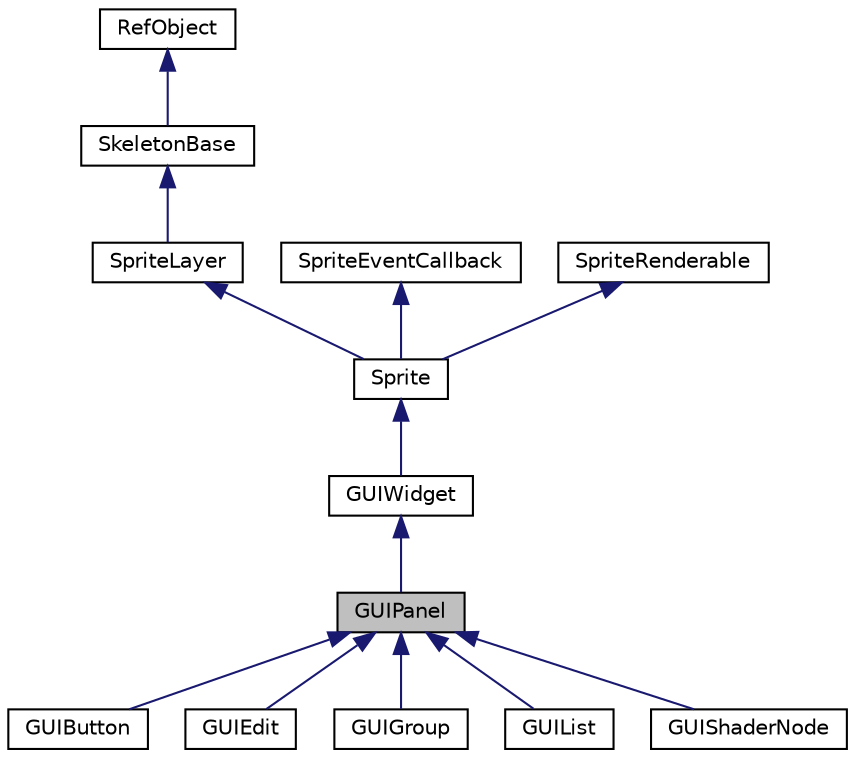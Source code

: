 digraph "GUIPanel"
{
  edge [fontname="Helvetica",fontsize="10",labelfontname="Helvetica",labelfontsize="10"];
  node [fontname="Helvetica",fontsize="10",shape=record];
  Node1 [label="GUIPanel",height=0.2,width=0.4,color="black", fillcolor="grey75", style="filled", fontcolor="black"];
  Node2 -> Node1 [dir="back",color="midnightblue",fontsize="10",style="solid",fontname="Helvetica"];
  Node2 [label="GUIWidget",height=0.2,width=0.4,color="black", fillcolor="white", style="filled",URL="$class_g_u_i_widget.html"];
  Node3 -> Node2 [dir="back",color="midnightblue",fontsize="10",style="solid",fontname="Helvetica"];
  Node3 [label="Sprite",height=0.2,width=0.4,color="black", fillcolor="white", style="filled",URL="$class_sprite.html",tooltip="Sprite. "];
  Node4 -> Node3 [dir="back",color="midnightblue",fontsize="10",style="solid",fontname="Helvetica"];
  Node4 [label="SpriteLayer",height=0.2,width=0.4,color="black", fillcolor="white", style="filled",URL="$class_sprite_layer.html",tooltip="SpriteLayer. "];
  Node5 -> Node4 [dir="back",color="midnightblue",fontsize="10",style="solid",fontname="Helvetica"];
  Node5 [label="SkeletonBase",height=0.2,width=0.4,color="black", fillcolor="white", style="filled",URL="$class_skeleton_base.html"];
  Node6 -> Node5 [dir="back",color="midnightblue",fontsize="10",style="solid",fontname="Helvetica"];
  Node6 [label="RefObject",height=0.2,width=0.4,color="black", fillcolor="white", style="filled",URL="$class_ref_object.html"];
  Node7 -> Node3 [dir="back",color="midnightblue",fontsize="10",style="solid",fontname="Helvetica"];
  Node7 [label="SpriteEventCallback",height=0.2,width=0.4,color="black", fillcolor="white", style="filled",URL="$class_sprite_event_callback.html"];
  Node8 -> Node3 [dir="back",color="midnightblue",fontsize="10",style="solid",fontname="Helvetica"];
  Node8 [label="SpriteRenderable",height=0.2,width=0.4,color="black", fillcolor="white", style="filled",URL="$class_sprite_renderable.html"];
  Node1 -> Node9 [dir="back",color="midnightblue",fontsize="10",style="solid",fontname="Helvetica"];
  Node9 [label="GUIButton",height=0.2,width=0.4,color="black", fillcolor="white", style="filled",URL="$class_g_u_i_button.html",tooltip="GUIButton. "];
  Node1 -> Node10 [dir="back",color="midnightblue",fontsize="10",style="solid",fontname="Helvetica"];
  Node10 [label="GUIEdit",height=0.2,width=0.4,color="black", fillcolor="white", style="filled",URL="$class_g_u_i_edit.html",tooltip="GUIEdit. "];
  Node1 -> Node11 [dir="back",color="midnightblue",fontsize="10",style="solid",fontname="Helvetica"];
  Node11 [label="GUIGroup",height=0.2,width=0.4,color="black", fillcolor="white", style="filled",URL="$class_g_u_i_group.html",tooltip="GUIGroup. "];
  Node1 -> Node12 [dir="back",color="midnightblue",fontsize="10",style="solid",fontname="Helvetica"];
  Node12 [label="GUIList",height=0.2,width=0.4,color="black", fillcolor="white", style="filled",URL="$class_g_u_i_list.html",tooltip="GUIList. "];
  Node1 -> Node13 [dir="back",color="midnightblue",fontsize="10",style="solid",fontname="Helvetica"];
  Node13 [label="GUIShaderNode",height=0.2,width=0.4,color="black", fillcolor="white", style="filled",URL="$class_g_u_i_shader_node.html"];
}
